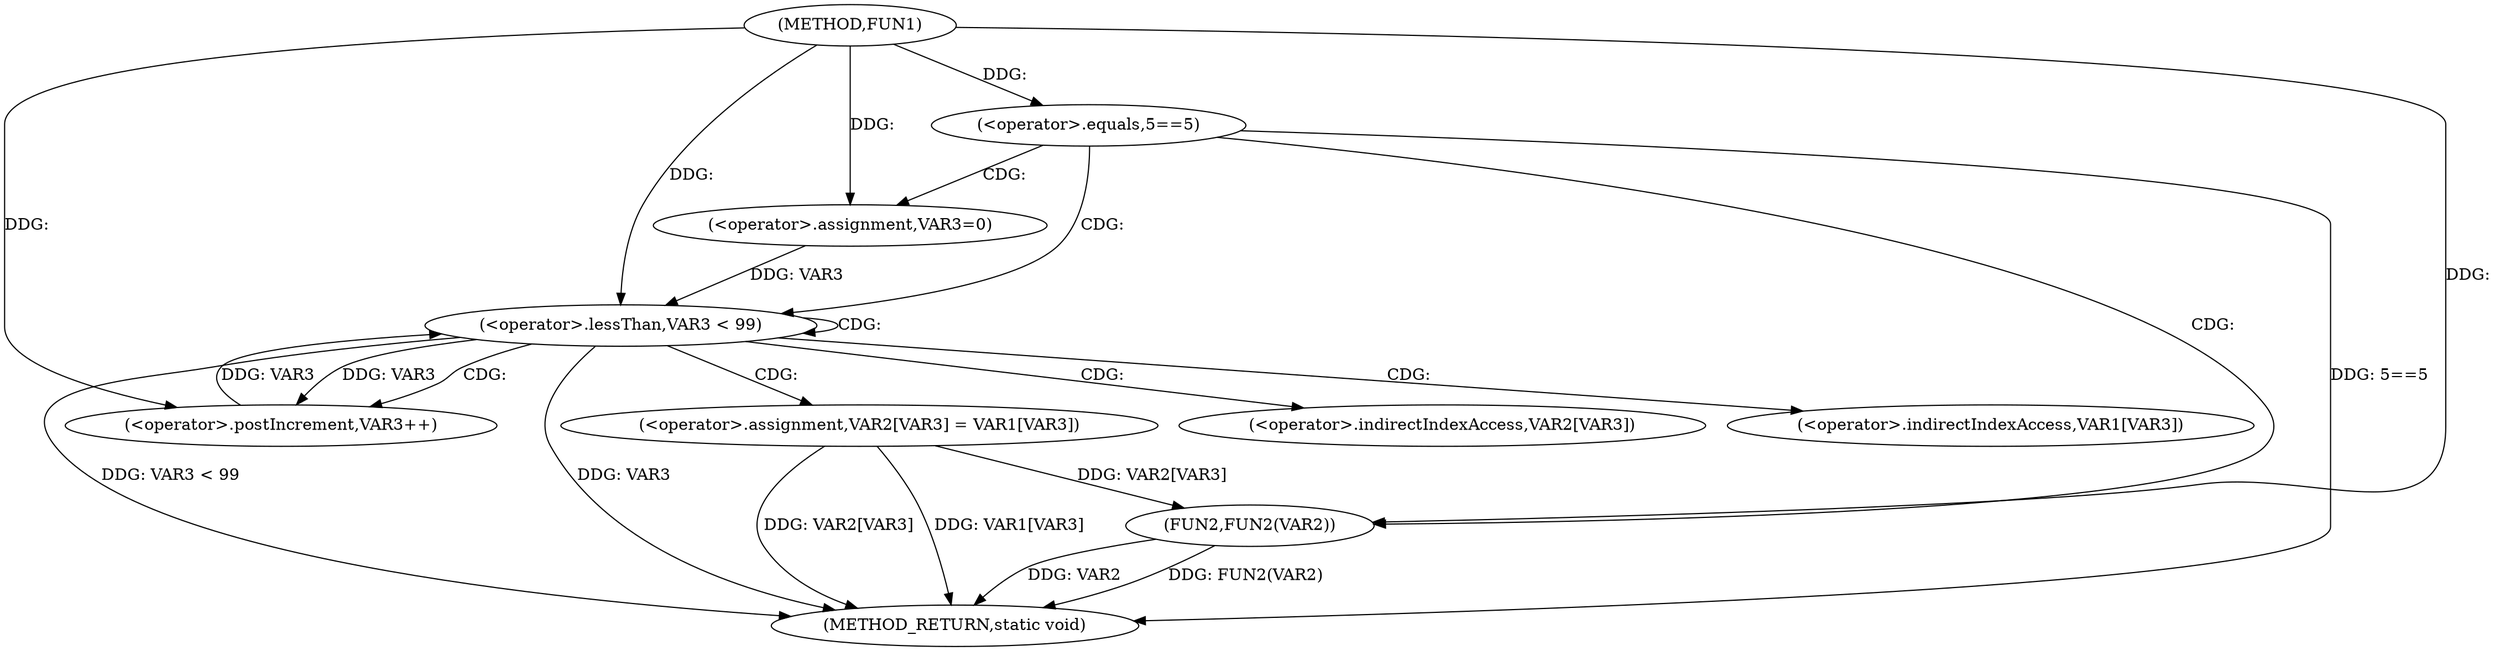 digraph FUN1 {  
"1000100" [label = "(METHOD,FUN1)" ]
"1000130" [label = "(METHOD_RETURN,static void)" ]
"1000103" [label = "(<operator>.equals,5==5)" ]
"1000112" [label = "(<operator>.assignment,VAR3=0)" ]
"1000115" [label = "(<operator>.lessThan,VAR3 < 99)" ]
"1000118" [label = "(<operator>.postIncrement,VAR3++)" ]
"1000121" [label = "(<operator>.assignment,VAR2[VAR3] = VAR1[VAR3])" ]
"1000128" [label = "(FUN2,FUN2(VAR2))" ]
"1000122" [label = "(<operator>.indirectIndexAccess,VAR2[VAR3])" ]
"1000125" [label = "(<operator>.indirectIndexAccess,VAR1[VAR3])" ]
  "1000121" -> "1000130"  [ label = "DDG: VAR1[VAR3]"] 
  "1000121" -> "1000130"  [ label = "DDG: VAR2[VAR3]"] 
  "1000128" -> "1000130"  [ label = "DDG: FUN2(VAR2)"] 
  "1000115" -> "1000130"  [ label = "DDG: VAR3"] 
  "1000128" -> "1000130"  [ label = "DDG: VAR2"] 
  "1000103" -> "1000130"  [ label = "DDG: 5==5"] 
  "1000115" -> "1000130"  [ label = "DDG: VAR3 < 99"] 
  "1000100" -> "1000103"  [ label = "DDG: "] 
  "1000100" -> "1000112"  [ label = "DDG: "] 
  "1000112" -> "1000115"  [ label = "DDG: VAR3"] 
  "1000118" -> "1000115"  [ label = "DDG: VAR3"] 
  "1000100" -> "1000115"  [ label = "DDG: "] 
  "1000115" -> "1000118"  [ label = "DDG: VAR3"] 
  "1000100" -> "1000118"  [ label = "DDG: "] 
  "1000121" -> "1000128"  [ label = "DDG: VAR2[VAR3]"] 
  "1000100" -> "1000128"  [ label = "DDG: "] 
  "1000103" -> "1000112"  [ label = "CDG: "] 
  "1000103" -> "1000128"  [ label = "CDG: "] 
  "1000103" -> "1000115"  [ label = "CDG: "] 
  "1000115" -> "1000121"  [ label = "CDG: "] 
  "1000115" -> "1000125"  [ label = "CDG: "] 
  "1000115" -> "1000115"  [ label = "CDG: "] 
  "1000115" -> "1000118"  [ label = "CDG: "] 
  "1000115" -> "1000122"  [ label = "CDG: "] 
}
